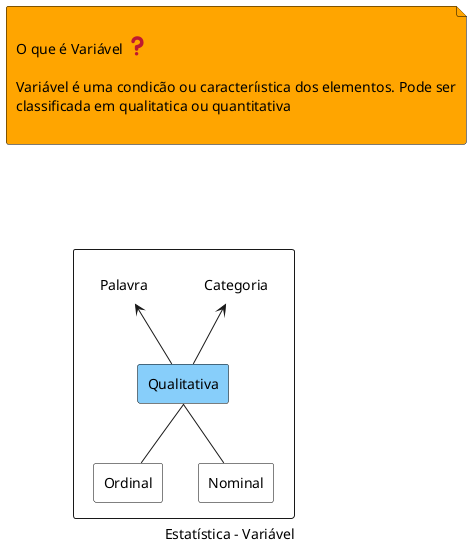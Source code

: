 @startuml

@startuml

caption Estatística - Variável


rectangle {

rectangle "Qualitativa" as qualitativa <<design2>>
rectangle "Palavra" as palavra <<design1>>
rectangle "Categoria" as categoria <<design1>>
rectangle "Ordinal" as ordinal <<design3>>
rectangle "Nominal" as nominal <<design3>>
}

skinparam groupInheritance 2

skinparam rectangle<<design1>> {
  backgroundcolor transparent
  borderColor white
}
skinparam rectangle<<design2>> {
  backgroundcolor lightskyblue
  borderColor black
}
skinparam rectangle<<design3>> {
  backgroundcolor transparent
  borderColor black
}
skinparam file<<design4>> {
  backgroundcolor orange
  borderColor black
}

hide stereotype

file f <<design4>> as"

O que é Variável <:question:>

Variável é uma condicão ou caracteríıstica dos elementos. Pode ser
classificada em qualitatica ou quantitativa

"


''=========================  RELACOES  ==================================

f -[hidden]-- categoria
qualitativa -u-> palavra
qualitativa -u-> categoria
qualitativa <|-- ordinal
qualitativa <|-- nominal


@enduml

@enduml